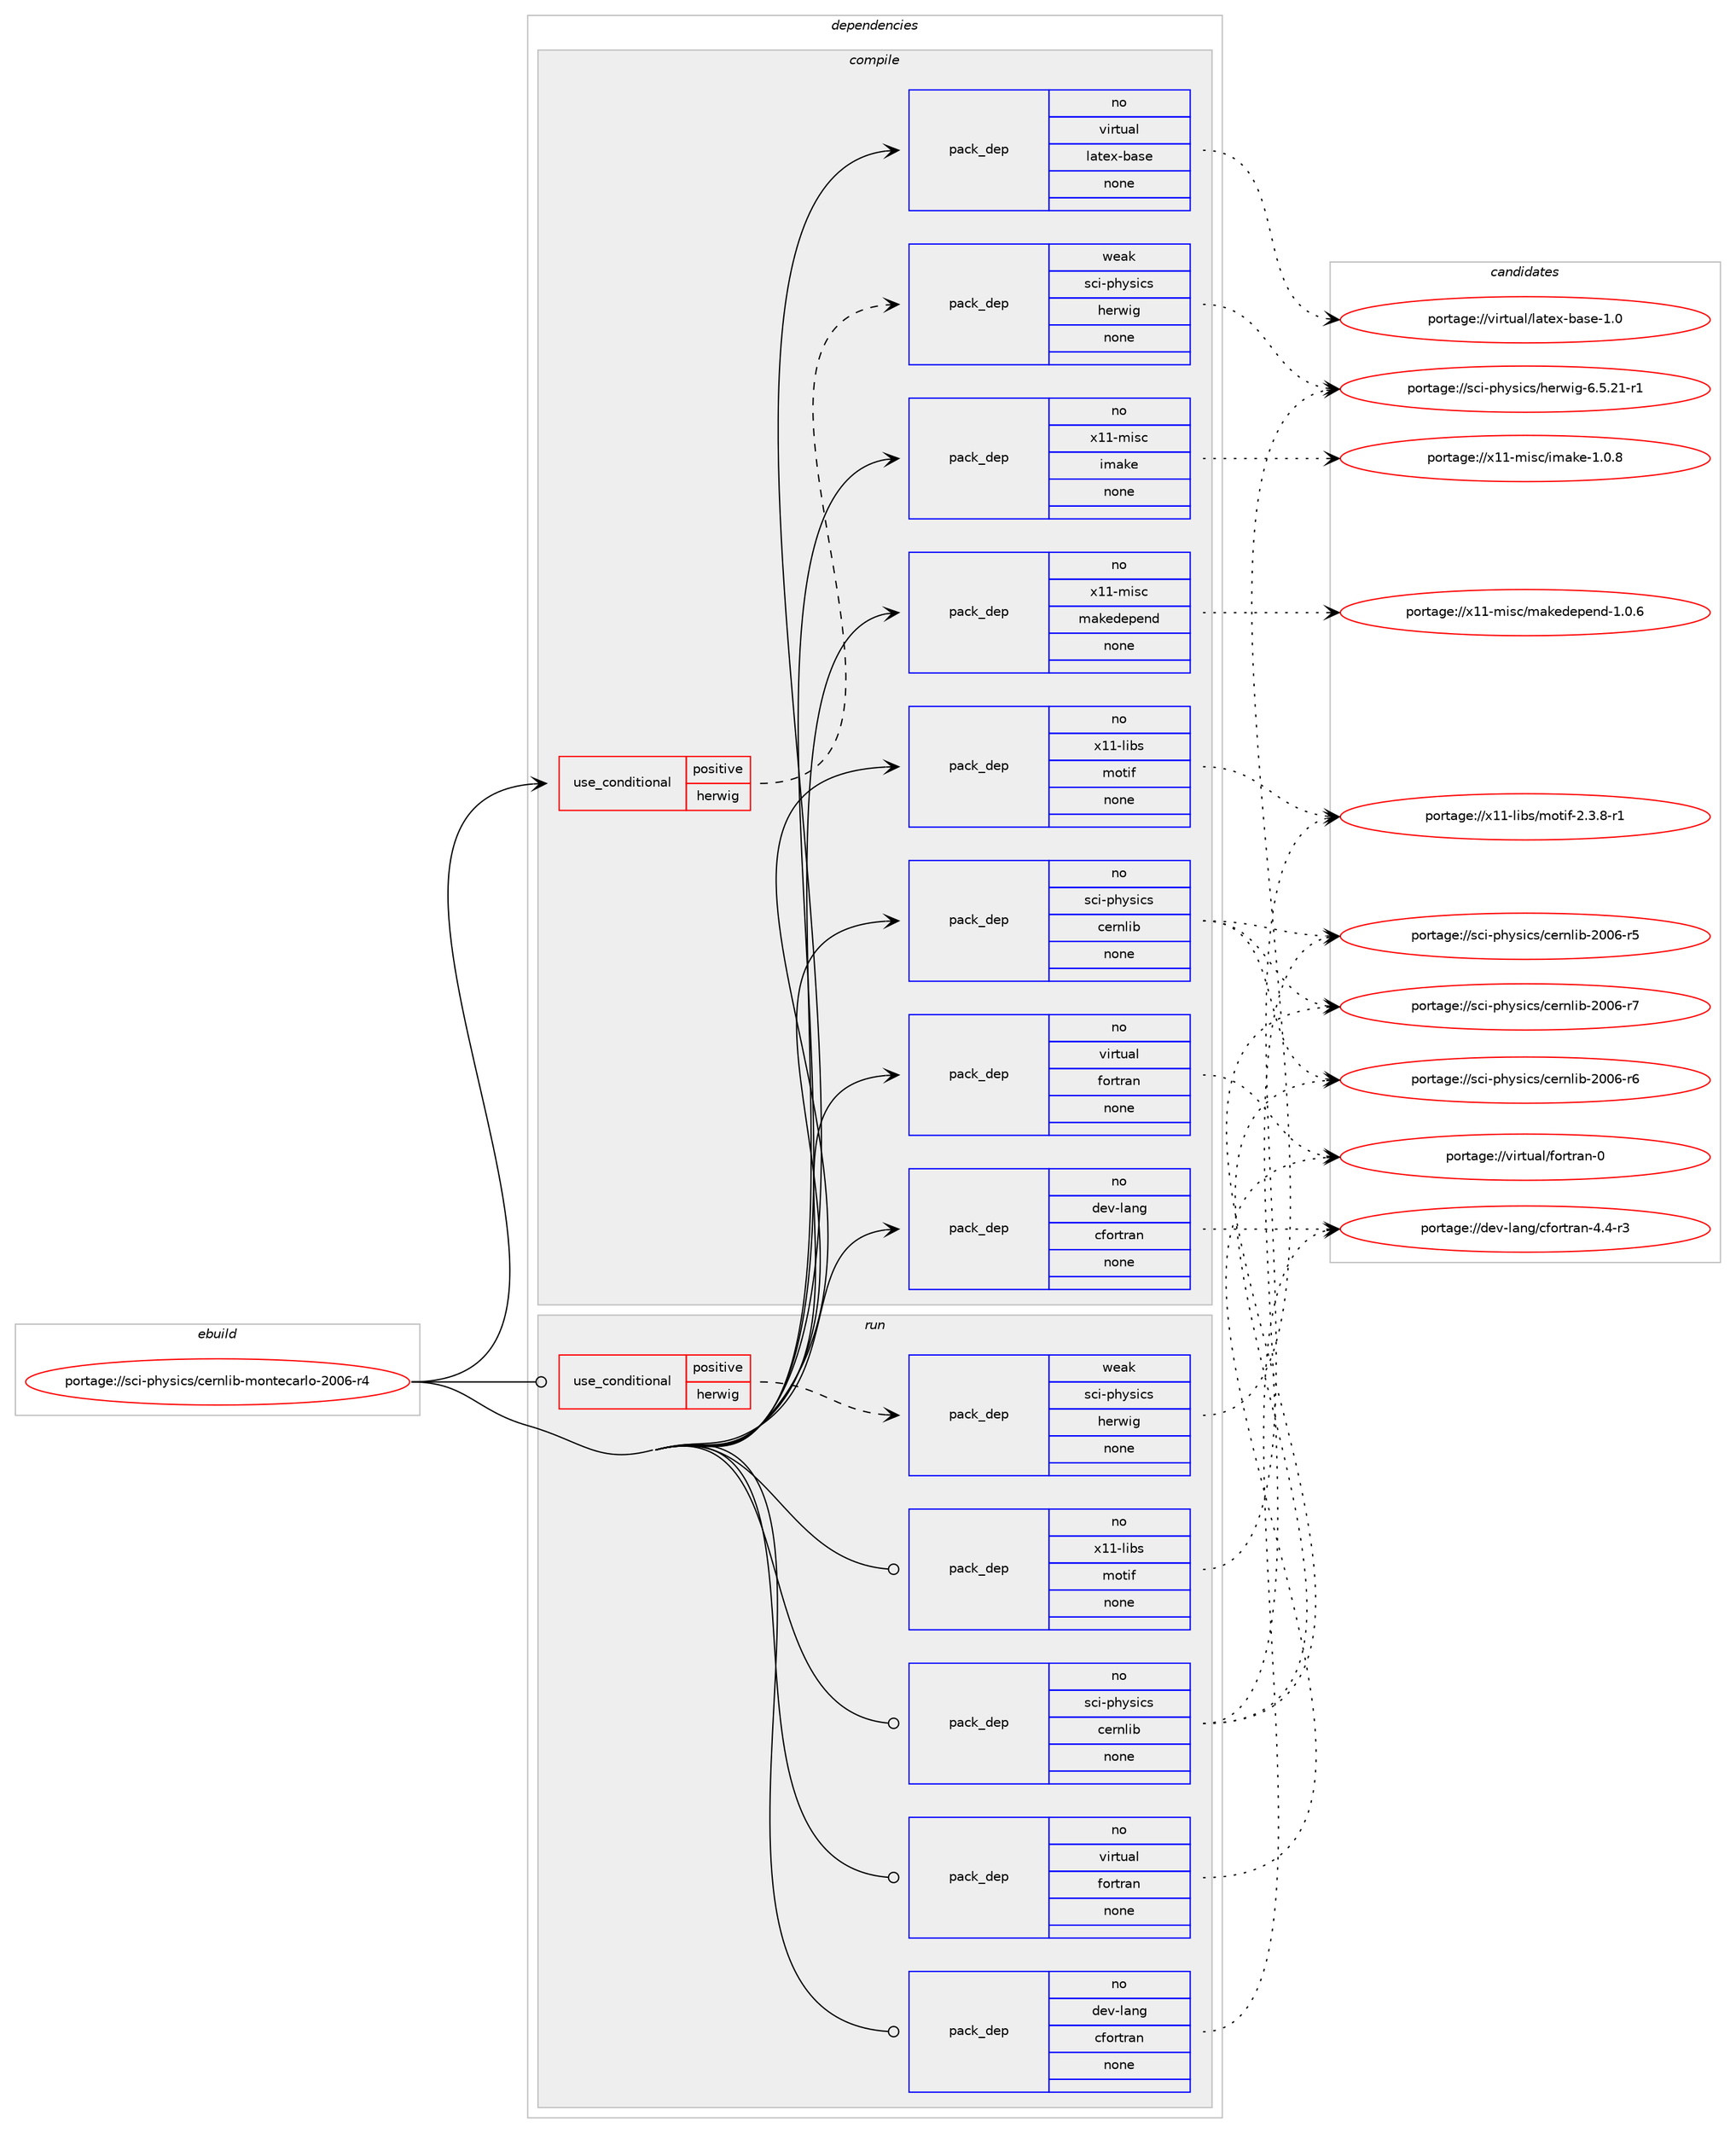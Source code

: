 digraph prolog {

# *************
# Graph options
# *************

newrank=true;
concentrate=true;
compound=true;
graph [rankdir=LR,fontname=Helvetica,fontsize=10,ranksep=1.5];#, ranksep=2.5, nodesep=0.2];
edge  [arrowhead=vee];
node  [fontname=Helvetica,fontsize=10];

# **********
# The ebuild
# **********

subgraph cluster_leftcol {
color=gray;
rank=same;
label=<<i>ebuild</i>>;
id [label="portage://sci-physics/cernlib-montecarlo-2006-r4", color=red, width=4, href="../sci-physics/cernlib-montecarlo-2006-r4.svg"];
}

# ****************
# The dependencies
# ****************

subgraph cluster_midcol {
color=gray;
label=<<i>dependencies</i>>;
subgraph cluster_compile {
fillcolor="#eeeeee";
style=filled;
label=<<i>compile</i>>;
subgraph cond6359 {
dependency35606 [label=<<TABLE BORDER="0" CELLBORDER="1" CELLSPACING="0" CELLPADDING="4"><TR><TD ROWSPAN="3" CELLPADDING="10">use_conditional</TD></TR><TR><TD>positive</TD></TR><TR><TD>herwig</TD></TR></TABLE>>, shape=none, color=red];
subgraph pack28475 {
dependency35607 [label=<<TABLE BORDER="0" CELLBORDER="1" CELLSPACING="0" CELLPADDING="4" WIDTH="220"><TR><TD ROWSPAN="6" CELLPADDING="30">pack_dep</TD></TR><TR><TD WIDTH="110">weak</TD></TR><TR><TD>sci-physics</TD></TR><TR><TD>herwig</TD></TR><TR><TD>none</TD></TR><TR><TD></TD></TR></TABLE>>, shape=none, color=blue];
}
dependency35606:e -> dependency35607:w [weight=20,style="dashed",arrowhead="vee"];
}
id:e -> dependency35606:w [weight=20,style="solid",arrowhead="vee"];
subgraph pack28476 {
dependency35608 [label=<<TABLE BORDER="0" CELLBORDER="1" CELLSPACING="0" CELLPADDING="4" WIDTH="220"><TR><TD ROWSPAN="6" CELLPADDING="30">pack_dep</TD></TR><TR><TD WIDTH="110">no</TD></TR><TR><TD>dev-lang</TD></TR><TR><TD>cfortran</TD></TR><TR><TD>none</TD></TR><TR><TD></TD></TR></TABLE>>, shape=none, color=blue];
}
id:e -> dependency35608:w [weight=20,style="solid",arrowhead="vee"];
subgraph pack28477 {
dependency35609 [label=<<TABLE BORDER="0" CELLBORDER="1" CELLSPACING="0" CELLPADDING="4" WIDTH="220"><TR><TD ROWSPAN="6" CELLPADDING="30">pack_dep</TD></TR><TR><TD WIDTH="110">no</TD></TR><TR><TD>sci-physics</TD></TR><TR><TD>cernlib</TD></TR><TR><TD>none</TD></TR><TR><TD></TD></TR></TABLE>>, shape=none, color=blue];
}
id:e -> dependency35609:w [weight=20,style="solid",arrowhead="vee"];
subgraph pack28478 {
dependency35610 [label=<<TABLE BORDER="0" CELLBORDER="1" CELLSPACING="0" CELLPADDING="4" WIDTH="220"><TR><TD ROWSPAN="6" CELLPADDING="30">pack_dep</TD></TR><TR><TD WIDTH="110">no</TD></TR><TR><TD>virtual</TD></TR><TR><TD>fortran</TD></TR><TR><TD>none</TD></TR><TR><TD></TD></TR></TABLE>>, shape=none, color=blue];
}
id:e -> dependency35610:w [weight=20,style="solid",arrowhead="vee"];
subgraph pack28479 {
dependency35611 [label=<<TABLE BORDER="0" CELLBORDER="1" CELLSPACING="0" CELLPADDING="4" WIDTH="220"><TR><TD ROWSPAN="6" CELLPADDING="30">pack_dep</TD></TR><TR><TD WIDTH="110">no</TD></TR><TR><TD>virtual</TD></TR><TR><TD>latex-base</TD></TR><TR><TD>none</TD></TR><TR><TD></TD></TR></TABLE>>, shape=none, color=blue];
}
id:e -> dependency35611:w [weight=20,style="solid",arrowhead="vee"];
subgraph pack28480 {
dependency35612 [label=<<TABLE BORDER="0" CELLBORDER="1" CELLSPACING="0" CELLPADDING="4" WIDTH="220"><TR><TD ROWSPAN="6" CELLPADDING="30">pack_dep</TD></TR><TR><TD WIDTH="110">no</TD></TR><TR><TD>x11-libs</TD></TR><TR><TD>motif</TD></TR><TR><TD>none</TD></TR><TR><TD></TD></TR></TABLE>>, shape=none, color=blue];
}
id:e -> dependency35612:w [weight=20,style="solid",arrowhead="vee"];
subgraph pack28481 {
dependency35613 [label=<<TABLE BORDER="0" CELLBORDER="1" CELLSPACING="0" CELLPADDING="4" WIDTH="220"><TR><TD ROWSPAN="6" CELLPADDING="30">pack_dep</TD></TR><TR><TD WIDTH="110">no</TD></TR><TR><TD>x11-misc</TD></TR><TR><TD>imake</TD></TR><TR><TD>none</TD></TR><TR><TD></TD></TR></TABLE>>, shape=none, color=blue];
}
id:e -> dependency35613:w [weight=20,style="solid",arrowhead="vee"];
subgraph pack28482 {
dependency35614 [label=<<TABLE BORDER="0" CELLBORDER="1" CELLSPACING="0" CELLPADDING="4" WIDTH="220"><TR><TD ROWSPAN="6" CELLPADDING="30">pack_dep</TD></TR><TR><TD WIDTH="110">no</TD></TR><TR><TD>x11-misc</TD></TR><TR><TD>makedepend</TD></TR><TR><TD>none</TD></TR><TR><TD></TD></TR></TABLE>>, shape=none, color=blue];
}
id:e -> dependency35614:w [weight=20,style="solid",arrowhead="vee"];
}
subgraph cluster_compileandrun {
fillcolor="#eeeeee";
style=filled;
label=<<i>compile and run</i>>;
}
subgraph cluster_run {
fillcolor="#eeeeee";
style=filled;
label=<<i>run</i>>;
subgraph cond6360 {
dependency35615 [label=<<TABLE BORDER="0" CELLBORDER="1" CELLSPACING="0" CELLPADDING="4"><TR><TD ROWSPAN="3" CELLPADDING="10">use_conditional</TD></TR><TR><TD>positive</TD></TR><TR><TD>herwig</TD></TR></TABLE>>, shape=none, color=red];
subgraph pack28483 {
dependency35616 [label=<<TABLE BORDER="0" CELLBORDER="1" CELLSPACING="0" CELLPADDING="4" WIDTH="220"><TR><TD ROWSPAN="6" CELLPADDING="30">pack_dep</TD></TR><TR><TD WIDTH="110">weak</TD></TR><TR><TD>sci-physics</TD></TR><TR><TD>herwig</TD></TR><TR><TD>none</TD></TR><TR><TD></TD></TR></TABLE>>, shape=none, color=blue];
}
dependency35615:e -> dependency35616:w [weight=20,style="dashed",arrowhead="vee"];
}
id:e -> dependency35615:w [weight=20,style="solid",arrowhead="odot"];
subgraph pack28484 {
dependency35617 [label=<<TABLE BORDER="0" CELLBORDER="1" CELLSPACING="0" CELLPADDING="4" WIDTH="220"><TR><TD ROWSPAN="6" CELLPADDING="30">pack_dep</TD></TR><TR><TD WIDTH="110">no</TD></TR><TR><TD>dev-lang</TD></TR><TR><TD>cfortran</TD></TR><TR><TD>none</TD></TR><TR><TD></TD></TR></TABLE>>, shape=none, color=blue];
}
id:e -> dependency35617:w [weight=20,style="solid",arrowhead="odot"];
subgraph pack28485 {
dependency35618 [label=<<TABLE BORDER="0" CELLBORDER="1" CELLSPACING="0" CELLPADDING="4" WIDTH="220"><TR><TD ROWSPAN="6" CELLPADDING="30">pack_dep</TD></TR><TR><TD WIDTH="110">no</TD></TR><TR><TD>sci-physics</TD></TR><TR><TD>cernlib</TD></TR><TR><TD>none</TD></TR><TR><TD></TD></TR></TABLE>>, shape=none, color=blue];
}
id:e -> dependency35618:w [weight=20,style="solid",arrowhead="odot"];
subgraph pack28486 {
dependency35619 [label=<<TABLE BORDER="0" CELLBORDER="1" CELLSPACING="0" CELLPADDING="4" WIDTH="220"><TR><TD ROWSPAN="6" CELLPADDING="30">pack_dep</TD></TR><TR><TD WIDTH="110">no</TD></TR><TR><TD>virtual</TD></TR><TR><TD>fortran</TD></TR><TR><TD>none</TD></TR><TR><TD></TD></TR></TABLE>>, shape=none, color=blue];
}
id:e -> dependency35619:w [weight=20,style="solid",arrowhead="odot"];
subgraph pack28487 {
dependency35620 [label=<<TABLE BORDER="0" CELLBORDER="1" CELLSPACING="0" CELLPADDING="4" WIDTH="220"><TR><TD ROWSPAN="6" CELLPADDING="30">pack_dep</TD></TR><TR><TD WIDTH="110">no</TD></TR><TR><TD>x11-libs</TD></TR><TR><TD>motif</TD></TR><TR><TD>none</TD></TR><TR><TD></TD></TR></TABLE>>, shape=none, color=blue];
}
id:e -> dependency35620:w [weight=20,style="solid",arrowhead="odot"];
}
}

# **************
# The candidates
# **************

subgraph cluster_choices {
rank=same;
color=gray;
label=<<i>candidates</i>>;

subgraph choice28475 {
color=black;
nodesep=1;
choice11599105451121041211151059911547104101114119105103455446534650494511449 [label="portage://sci-physics/herwig-6.5.21-r1", color=red, width=4,href="../sci-physics/herwig-6.5.21-r1.svg"];
dependency35607:e -> choice11599105451121041211151059911547104101114119105103455446534650494511449:w [style=dotted,weight="100"];
}
subgraph choice28476 {
color=black;
nodesep=1;
choice1001011184510897110103479910211111411611497110455246524511451 [label="portage://dev-lang/cfortran-4.4-r3", color=red, width=4,href="../dev-lang/cfortran-4.4-r3.svg"];
dependency35608:e -> choice1001011184510897110103479910211111411611497110455246524511451:w [style=dotted,weight="100"];
}
subgraph choice28477 {
color=black;
nodesep=1;
choice11599105451121041211151059911547991011141101081059845504848544511455 [label="portage://sci-physics/cernlib-2006-r7", color=red, width=4,href="../sci-physics/cernlib-2006-r7.svg"];
choice11599105451121041211151059911547991011141101081059845504848544511454 [label="portage://sci-physics/cernlib-2006-r6", color=red, width=4,href="../sci-physics/cernlib-2006-r6.svg"];
choice11599105451121041211151059911547991011141101081059845504848544511453 [label="portage://sci-physics/cernlib-2006-r5", color=red, width=4,href="../sci-physics/cernlib-2006-r5.svg"];
dependency35609:e -> choice11599105451121041211151059911547991011141101081059845504848544511455:w [style=dotted,weight="100"];
dependency35609:e -> choice11599105451121041211151059911547991011141101081059845504848544511454:w [style=dotted,weight="100"];
dependency35609:e -> choice11599105451121041211151059911547991011141101081059845504848544511453:w [style=dotted,weight="100"];
}
subgraph choice28478 {
color=black;
nodesep=1;
choice1181051141161179710847102111114116114971104548 [label="portage://virtual/fortran-0", color=red, width=4,href="../virtual/fortran-0.svg"];
dependency35610:e -> choice1181051141161179710847102111114116114971104548:w [style=dotted,weight="100"];
}
subgraph choice28479 {
color=black;
nodesep=1;
choice11810511411611797108471089711610112045989711510145494648 [label="portage://virtual/latex-base-1.0", color=red, width=4,href="../virtual/latex-base-1.0.svg"];
dependency35611:e -> choice11810511411611797108471089711610112045989711510145494648:w [style=dotted,weight="100"];
}
subgraph choice28480 {
color=black;
nodesep=1;
choice12049494510810598115471091111161051024550465146564511449 [label="portage://x11-libs/motif-2.3.8-r1", color=red, width=4,href="../x11-libs/motif-2.3.8-r1.svg"];
dependency35612:e -> choice12049494510810598115471091111161051024550465146564511449:w [style=dotted,weight="100"];
}
subgraph choice28481 {
color=black;
nodesep=1;
choice120494945109105115994710510997107101454946484656 [label="portage://x11-misc/imake-1.0.8", color=red, width=4,href="../x11-misc/imake-1.0.8.svg"];
dependency35613:e -> choice120494945109105115994710510997107101454946484656:w [style=dotted,weight="100"];
}
subgraph choice28482 {
color=black;
nodesep=1;
choice120494945109105115994710997107101100101112101110100454946484654 [label="portage://x11-misc/makedepend-1.0.6", color=red, width=4,href="../x11-misc/makedepend-1.0.6.svg"];
dependency35614:e -> choice120494945109105115994710997107101100101112101110100454946484654:w [style=dotted,weight="100"];
}
subgraph choice28483 {
color=black;
nodesep=1;
choice11599105451121041211151059911547104101114119105103455446534650494511449 [label="portage://sci-physics/herwig-6.5.21-r1", color=red, width=4,href="../sci-physics/herwig-6.5.21-r1.svg"];
dependency35616:e -> choice11599105451121041211151059911547104101114119105103455446534650494511449:w [style=dotted,weight="100"];
}
subgraph choice28484 {
color=black;
nodesep=1;
choice1001011184510897110103479910211111411611497110455246524511451 [label="portage://dev-lang/cfortran-4.4-r3", color=red, width=4,href="../dev-lang/cfortran-4.4-r3.svg"];
dependency35617:e -> choice1001011184510897110103479910211111411611497110455246524511451:w [style=dotted,weight="100"];
}
subgraph choice28485 {
color=black;
nodesep=1;
choice11599105451121041211151059911547991011141101081059845504848544511455 [label="portage://sci-physics/cernlib-2006-r7", color=red, width=4,href="../sci-physics/cernlib-2006-r7.svg"];
choice11599105451121041211151059911547991011141101081059845504848544511454 [label="portage://sci-physics/cernlib-2006-r6", color=red, width=4,href="../sci-physics/cernlib-2006-r6.svg"];
choice11599105451121041211151059911547991011141101081059845504848544511453 [label="portage://sci-physics/cernlib-2006-r5", color=red, width=4,href="../sci-physics/cernlib-2006-r5.svg"];
dependency35618:e -> choice11599105451121041211151059911547991011141101081059845504848544511455:w [style=dotted,weight="100"];
dependency35618:e -> choice11599105451121041211151059911547991011141101081059845504848544511454:w [style=dotted,weight="100"];
dependency35618:e -> choice11599105451121041211151059911547991011141101081059845504848544511453:w [style=dotted,weight="100"];
}
subgraph choice28486 {
color=black;
nodesep=1;
choice1181051141161179710847102111114116114971104548 [label="portage://virtual/fortran-0", color=red, width=4,href="../virtual/fortran-0.svg"];
dependency35619:e -> choice1181051141161179710847102111114116114971104548:w [style=dotted,weight="100"];
}
subgraph choice28487 {
color=black;
nodesep=1;
choice12049494510810598115471091111161051024550465146564511449 [label="portage://x11-libs/motif-2.3.8-r1", color=red, width=4,href="../x11-libs/motif-2.3.8-r1.svg"];
dependency35620:e -> choice12049494510810598115471091111161051024550465146564511449:w [style=dotted,weight="100"];
}
}

}
